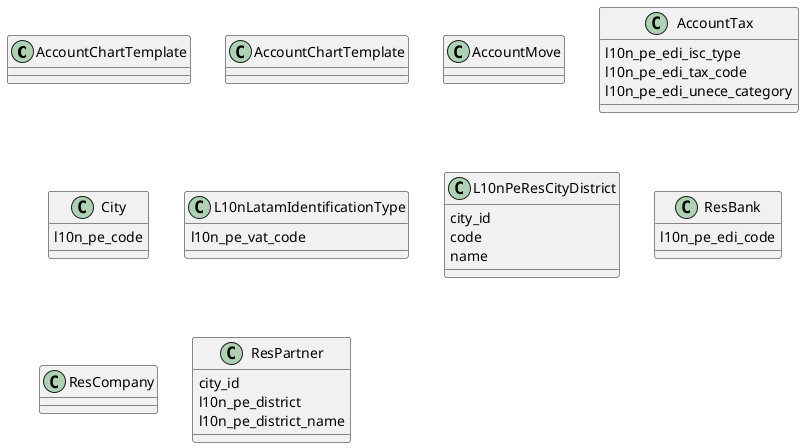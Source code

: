 @startuml classes_l10n_pe
set namespaceSeparator none
class "AccountChartTemplate" as odoo_src.odoo.addons.l10n_pe.demo.account_demo.AccountChartTemplate {
}
class "AccountChartTemplate" as odoo_src.odoo.addons.l10n_pe.models.template_pe.AccountChartTemplate {
}
class "AccountMove" as odoo_src.odoo.addons.l10n_pe.models.account_move.AccountMove {
}
class "AccountTax" as odoo_src.odoo.addons.l10n_pe.models.account_tax.AccountTax {
  l10n_pe_edi_isc_type
  l10n_pe_edi_tax_code
  l10n_pe_edi_unece_category
}
class "City" as odoo_src.odoo.addons.l10n_pe.models.res_city.City {
  l10n_pe_code
}
class "L10nLatamIdentificationType" as odoo_src.odoo.addons.l10n_pe.models.l10n_latam_identification_type.L10nLatamIdentificationType {
  l10n_pe_vat_code
}
class "L10nPeResCityDistrict" as odoo_src.odoo.addons.l10n_pe.models.res_city_district.L10nPeResCityDistrict {
  city_id
  code
  name
}
class "ResBank" as odoo_src.odoo.addons.l10n_pe.models.res_bank.ResBank {
  l10n_pe_edi_code
}
class "ResCompany" as odoo_src.odoo.addons.l10n_pe.models.res_company.ResCompany {
}
class "ResPartner" as odoo_src.odoo.addons.l10n_pe.models.res_partner.ResPartner {
  city_id
  l10n_pe_district
  l10n_pe_district_name
}
@enduml

